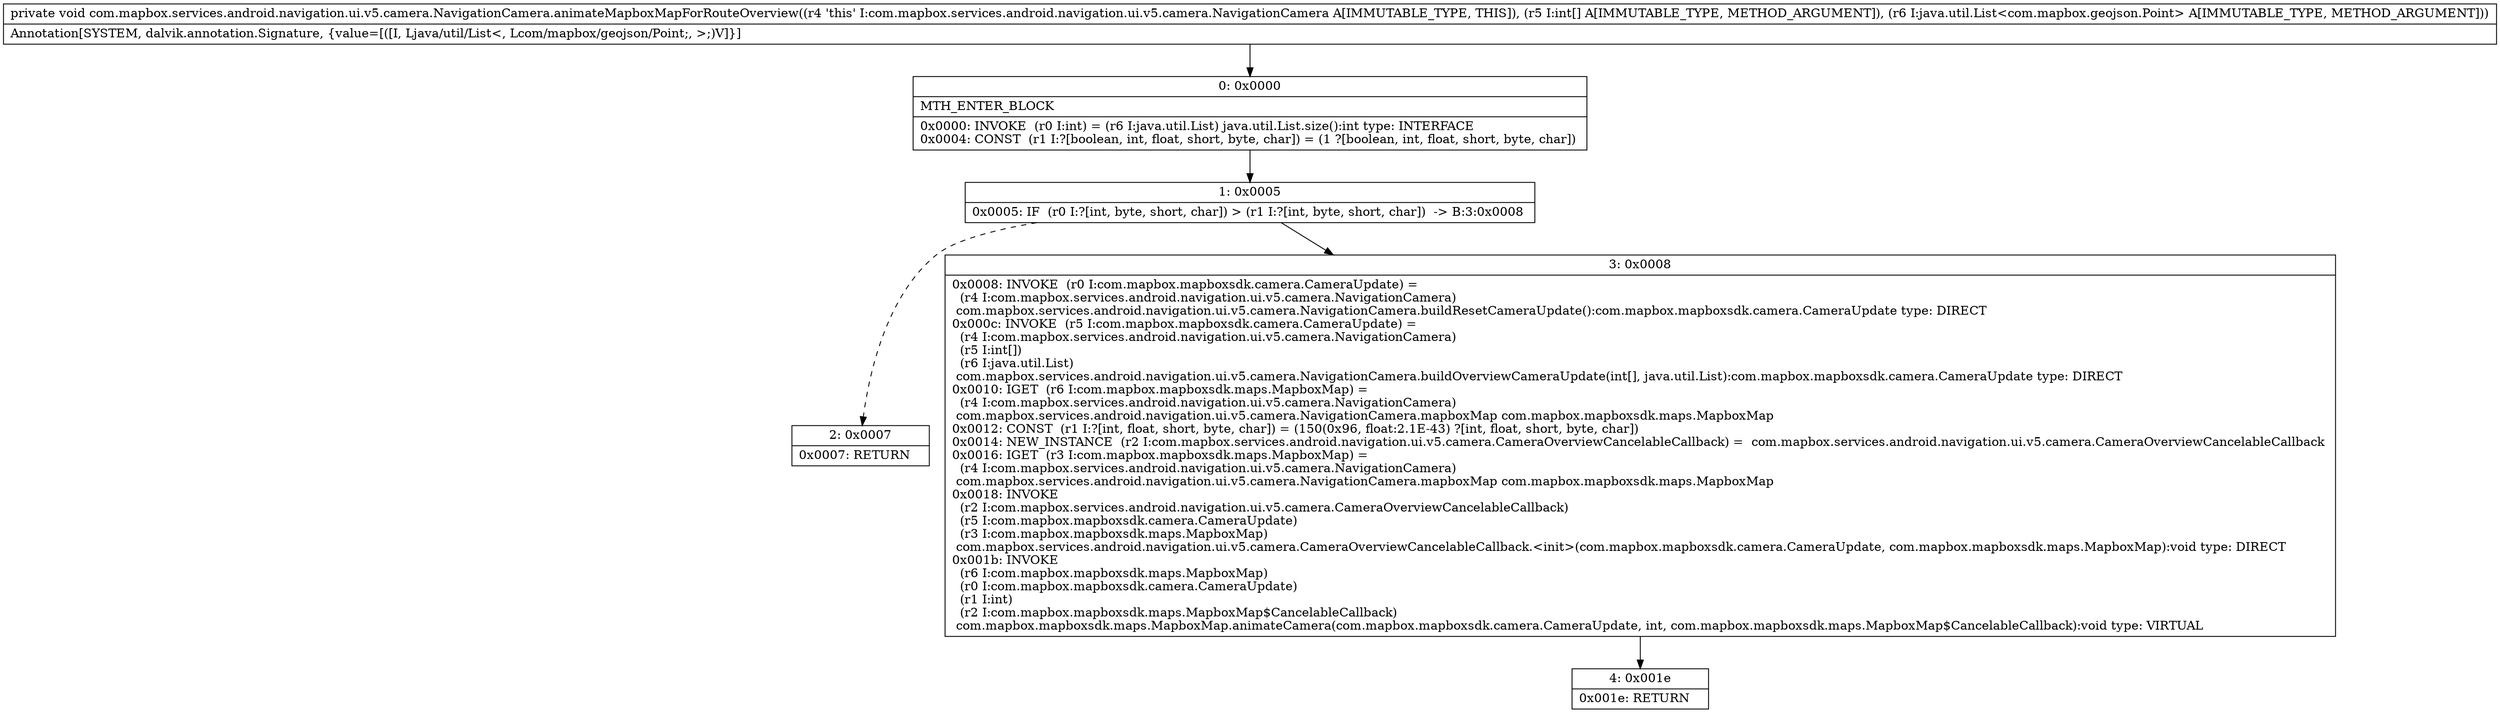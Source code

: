 digraph "CFG forcom.mapbox.services.android.navigation.ui.v5.camera.NavigationCamera.animateMapboxMapForRouteOverview([ILjava\/util\/List;)V" {
Node_0 [shape=record,label="{0\:\ 0x0000|MTH_ENTER_BLOCK\l|0x0000: INVOKE  (r0 I:int) = (r6 I:java.util.List) java.util.List.size():int type: INTERFACE \l0x0004: CONST  (r1 I:?[boolean, int, float, short, byte, char]) = (1 ?[boolean, int, float, short, byte, char]) \l}"];
Node_1 [shape=record,label="{1\:\ 0x0005|0x0005: IF  (r0 I:?[int, byte, short, char]) \> (r1 I:?[int, byte, short, char])  \-\> B:3:0x0008 \l}"];
Node_2 [shape=record,label="{2\:\ 0x0007|0x0007: RETURN   \l}"];
Node_3 [shape=record,label="{3\:\ 0x0008|0x0008: INVOKE  (r0 I:com.mapbox.mapboxsdk.camera.CameraUpdate) = \l  (r4 I:com.mapbox.services.android.navigation.ui.v5.camera.NavigationCamera)\l com.mapbox.services.android.navigation.ui.v5.camera.NavigationCamera.buildResetCameraUpdate():com.mapbox.mapboxsdk.camera.CameraUpdate type: DIRECT \l0x000c: INVOKE  (r5 I:com.mapbox.mapboxsdk.camera.CameraUpdate) = \l  (r4 I:com.mapbox.services.android.navigation.ui.v5.camera.NavigationCamera)\l  (r5 I:int[])\l  (r6 I:java.util.List)\l com.mapbox.services.android.navigation.ui.v5.camera.NavigationCamera.buildOverviewCameraUpdate(int[], java.util.List):com.mapbox.mapboxsdk.camera.CameraUpdate type: DIRECT \l0x0010: IGET  (r6 I:com.mapbox.mapboxsdk.maps.MapboxMap) = \l  (r4 I:com.mapbox.services.android.navigation.ui.v5.camera.NavigationCamera)\l com.mapbox.services.android.navigation.ui.v5.camera.NavigationCamera.mapboxMap com.mapbox.mapboxsdk.maps.MapboxMap \l0x0012: CONST  (r1 I:?[int, float, short, byte, char]) = (150(0x96, float:2.1E\-43) ?[int, float, short, byte, char]) \l0x0014: NEW_INSTANCE  (r2 I:com.mapbox.services.android.navigation.ui.v5.camera.CameraOverviewCancelableCallback) =  com.mapbox.services.android.navigation.ui.v5.camera.CameraOverviewCancelableCallback \l0x0016: IGET  (r3 I:com.mapbox.mapboxsdk.maps.MapboxMap) = \l  (r4 I:com.mapbox.services.android.navigation.ui.v5.camera.NavigationCamera)\l com.mapbox.services.android.navigation.ui.v5.camera.NavigationCamera.mapboxMap com.mapbox.mapboxsdk.maps.MapboxMap \l0x0018: INVOKE  \l  (r2 I:com.mapbox.services.android.navigation.ui.v5.camera.CameraOverviewCancelableCallback)\l  (r5 I:com.mapbox.mapboxsdk.camera.CameraUpdate)\l  (r3 I:com.mapbox.mapboxsdk.maps.MapboxMap)\l com.mapbox.services.android.navigation.ui.v5.camera.CameraOverviewCancelableCallback.\<init\>(com.mapbox.mapboxsdk.camera.CameraUpdate, com.mapbox.mapboxsdk.maps.MapboxMap):void type: DIRECT \l0x001b: INVOKE  \l  (r6 I:com.mapbox.mapboxsdk.maps.MapboxMap)\l  (r0 I:com.mapbox.mapboxsdk.camera.CameraUpdate)\l  (r1 I:int)\l  (r2 I:com.mapbox.mapboxsdk.maps.MapboxMap$CancelableCallback)\l com.mapbox.mapboxsdk.maps.MapboxMap.animateCamera(com.mapbox.mapboxsdk.camera.CameraUpdate, int, com.mapbox.mapboxsdk.maps.MapboxMap$CancelableCallback):void type: VIRTUAL \l}"];
Node_4 [shape=record,label="{4\:\ 0x001e|0x001e: RETURN   \l}"];
MethodNode[shape=record,label="{private void com.mapbox.services.android.navigation.ui.v5.camera.NavigationCamera.animateMapboxMapForRouteOverview((r4 'this' I:com.mapbox.services.android.navigation.ui.v5.camera.NavigationCamera A[IMMUTABLE_TYPE, THIS]), (r5 I:int[] A[IMMUTABLE_TYPE, METHOD_ARGUMENT]), (r6 I:java.util.List\<com.mapbox.geojson.Point\> A[IMMUTABLE_TYPE, METHOD_ARGUMENT]))  | Annotation[SYSTEM, dalvik.annotation.Signature, \{value=[([I, Ljava\/util\/List\<, Lcom\/mapbox\/geojson\/Point;, \>;)V]\}]\l}"];
MethodNode -> Node_0;
Node_0 -> Node_1;
Node_1 -> Node_2[style=dashed];
Node_1 -> Node_3;
Node_3 -> Node_4;
}

